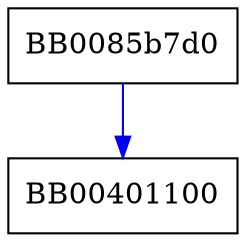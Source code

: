 digraph asn1_bio_puts {
  node [shape="box"];
  graph [splines=ortho];
  BB0085b7d0 -> BB00401100 [color="blue"];
}
